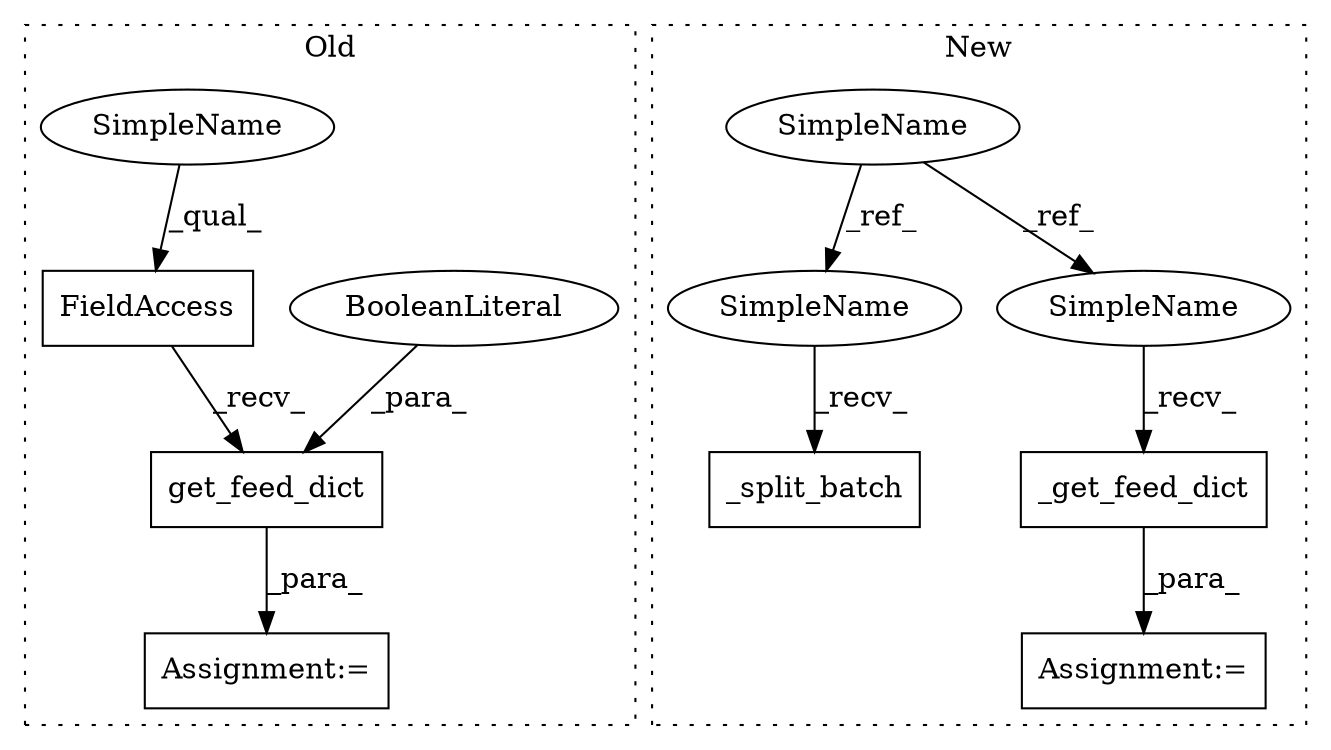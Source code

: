 digraph G {
subgraph cluster0 {
1 [label="get_feed_dict" a="32" s="10430,10458" l="14,1" shape="box"];
3 [label="FieldAccess" a="22" s="10419" l="10" shape="box"];
4 [label="BooleanLiteral" a="9" s="10453" l="5" shape="ellipse"];
7 [label="Assignment:=" a="7" s="10418" l="1" shape="box"];
11 [label="SimpleName" a="42" s="10419" l="4" shape="ellipse"];
label = "Old";
style="dotted";
}
subgraph cluster1 {
2 [label="_get_feed_dict" a="32" s="10443,10463" l="15,1" shape="box"];
5 [label="SimpleName" a="42" s="9674" l="4" shape="ellipse"];
6 [label="_split_batch" a="32" s="10362,10380" l="13,1" shape="box"];
8 [label="Assignment:=" a="7" s="10437" l="1" shape="box"];
9 [label="SimpleName" a="42" s="10357" l="4" shape="ellipse"];
10 [label="SimpleName" a="42" s="10438" l="4" shape="ellipse"];
label = "New";
style="dotted";
}
1 -> 7 [label="_para_"];
2 -> 8 [label="_para_"];
3 -> 1 [label="_recv_"];
4 -> 1 [label="_para_"];
5 -> 10 [label="_ref_"];
5 -> 9 [label="_ref_"];
9 -> 6 [label="_recv_"];
10 -> 2 [label="_recv_"];
11 -> 3 [label="_qual_"];
}